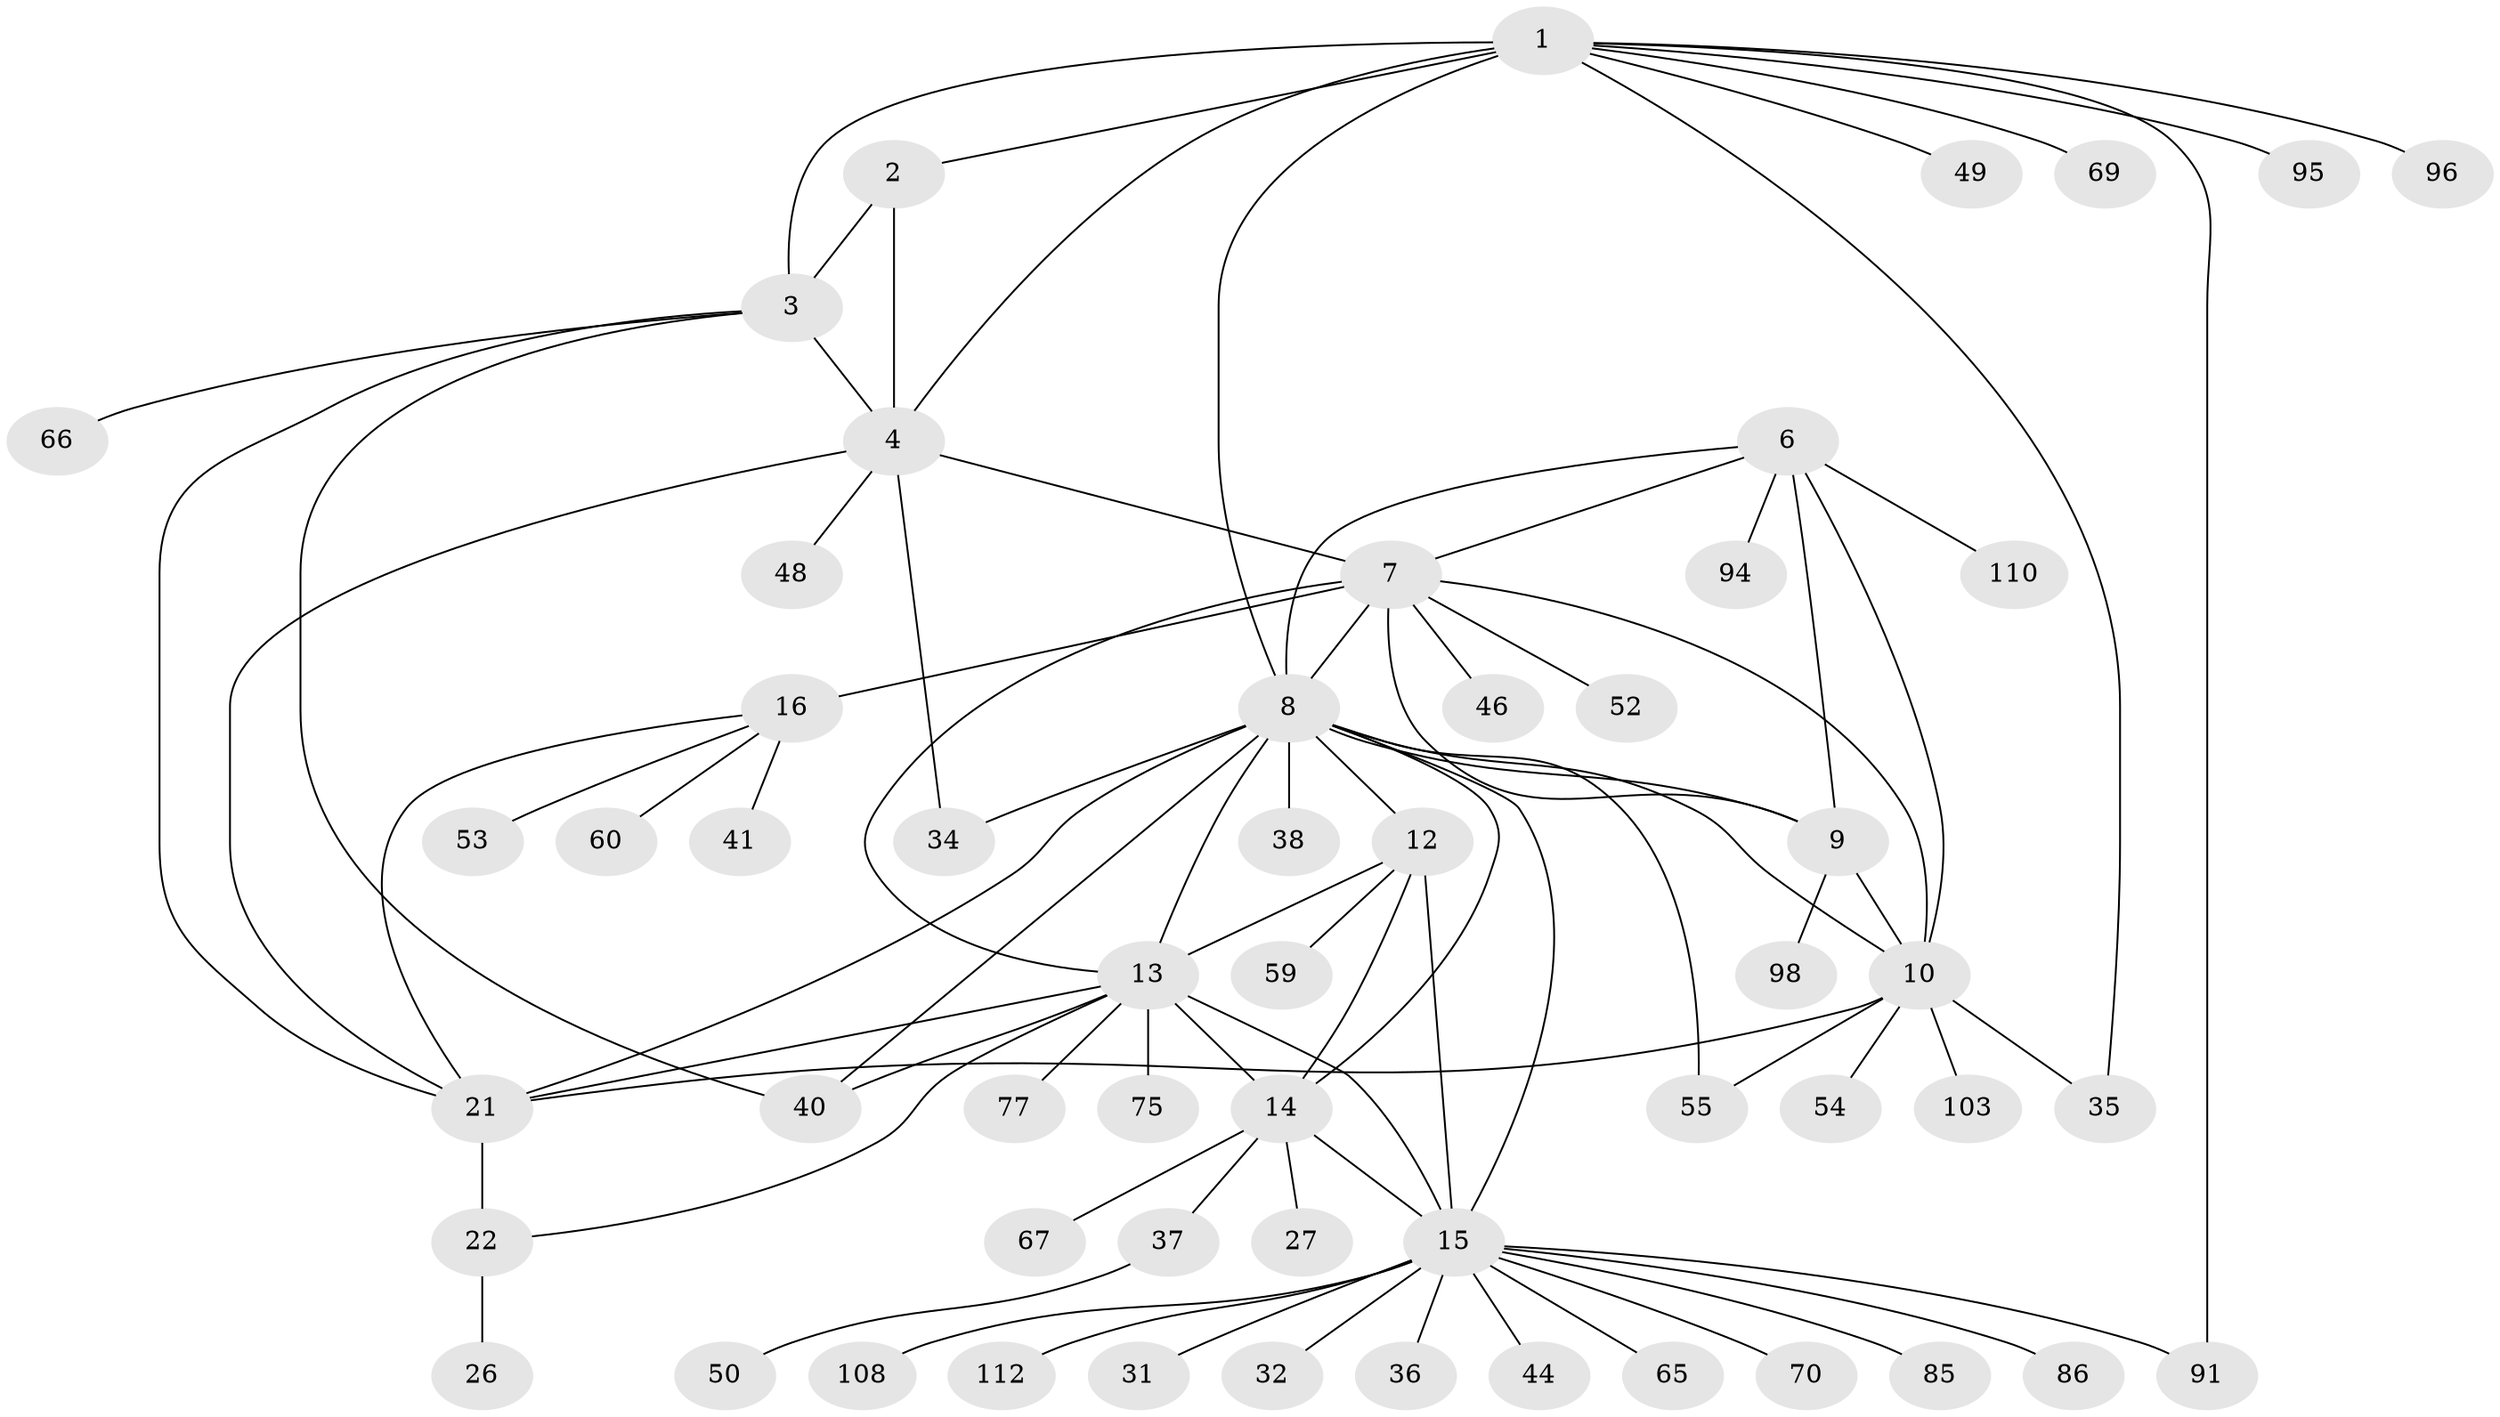 // original degree distribution, {13: 0.017857142857142856, 5: 0.08928571428571429, 7: 0.03571428571428571, 11: 0.026785714285714284, 6: 0.026785714285714284, 10: 0.017857142857142856, 8: 0.017857142857142856, 15: 0.008928571428571428, 1: 0.5892857142857143, 2: 0.13392857142857142, 3: 0.03571428571428571}
// Generated by graph-tools (version 1.1) at 2025/15/03/09/25 04:15:50]
// undirected, 56 vertices, 84 edges
graph export_dot {
graph [start="1"]
  node [color=gray90,style=filled];
  1 [super="+42"];
  2 [super="+51"];
  3;
  4 [super="+29+72+5"];
  6;
  7 [super="+17"];
  8 [super="+11"];
  9;
  10 [super="+30"];
  12;
  13;
  14;
  15;
  16 [super="+19+39+102"];
  21 [super="+23+57+47+24+107+105+87"];
  22 [super="+78+82+28"];
  26;
  27;
  31 [super="+56"];
  32;
  34 [super="+92"];
  35 [super="+63"];
  36;
  37 [super="+62"];
  38 [super="+68"];
  40 [super="+74"];
  41;
  44;
  46;
  48;
  49 [super="+104"];
  50;
  52;
  53;
  54 [super="+88"];
  55 [super="+73+97+79"];
  59;
  60;
  65 [super="+89"];
  66 [super="+81"];
  67;
  69 [super="+71"];
  70;
  75;
  77;
  85;
  86;
  91;
  94;
  95;
  96;
  98;
  103;
  108;
  110;
  112;
  1 -- 2;
  1 -- 3;
  1 -- 4 [weight=2];
  1 -- 8 [weight=2];
  1 -- 49;
  1 -- 69;
  1 -- 91;
  1 -- 95;
  1 -- 96;
  1 -- 35;
  2 -- 3;
  2 -- 4 [weight=2];
  3 -- 4 [weight=2];
  3 -- 66;
  3 -- 40;
  3 -- 21;
  4 -- 7;
  4 -- 48;
  4 -- 34;
  4 -- 21;
  6 -- 7;
  6 -- 8;
  6 -- 9;
  6 -- 10;
  6 -- 94;
  6 -- 110;
  7 -- 8;
  7 -- 9;
  7 -- 10;
  7 -- 16 [weight=6];
  7 -- 52;
  7 -- 13;
  7 -- 46;
  8 -- 9;
  8 -- 10;
  8 -- 40;
  8 -- 34;
  8 -- 38;
  8 -- 12;
  8 -- 13;
  8 -- 14;
  8 -- 15;
  8 -- 21;
  8 -- 55;
  9 -- 10;
  9 -- 98;
  10 -- 21;
  10 -- 35;
  10 -- 54;
  10 -- 55;
  10 -- 103;
  12 -- 13;
  12 -- 14;
  12 -- 15;
  12 -- 59;
  13 -- 14;
  13 -- 15;
  13 -- 40;
  13 -- 75;
  13 -- 77;
  13 -- 21;
  13 -- 22;
  14 -- 15;
  14 -- 27;
  14 -- 37;
  14 -- 67;
  15 -- 31;
  15 -- 32;
  15 -- 36;
  15 -- 44;
  15 -- 65;
  15 -- 70;
  15 -- 85;
  15 -- 86;
  15 -- 91;
  15 -- 108;
  15 -- 112;
  16 -- 53;
  16 -- 21 [weight=2];
  16 -- 41;
  16 -- 60;
  21 -- 22 [weight=4];
  22 -- 26;
  37 -- 50;
}
